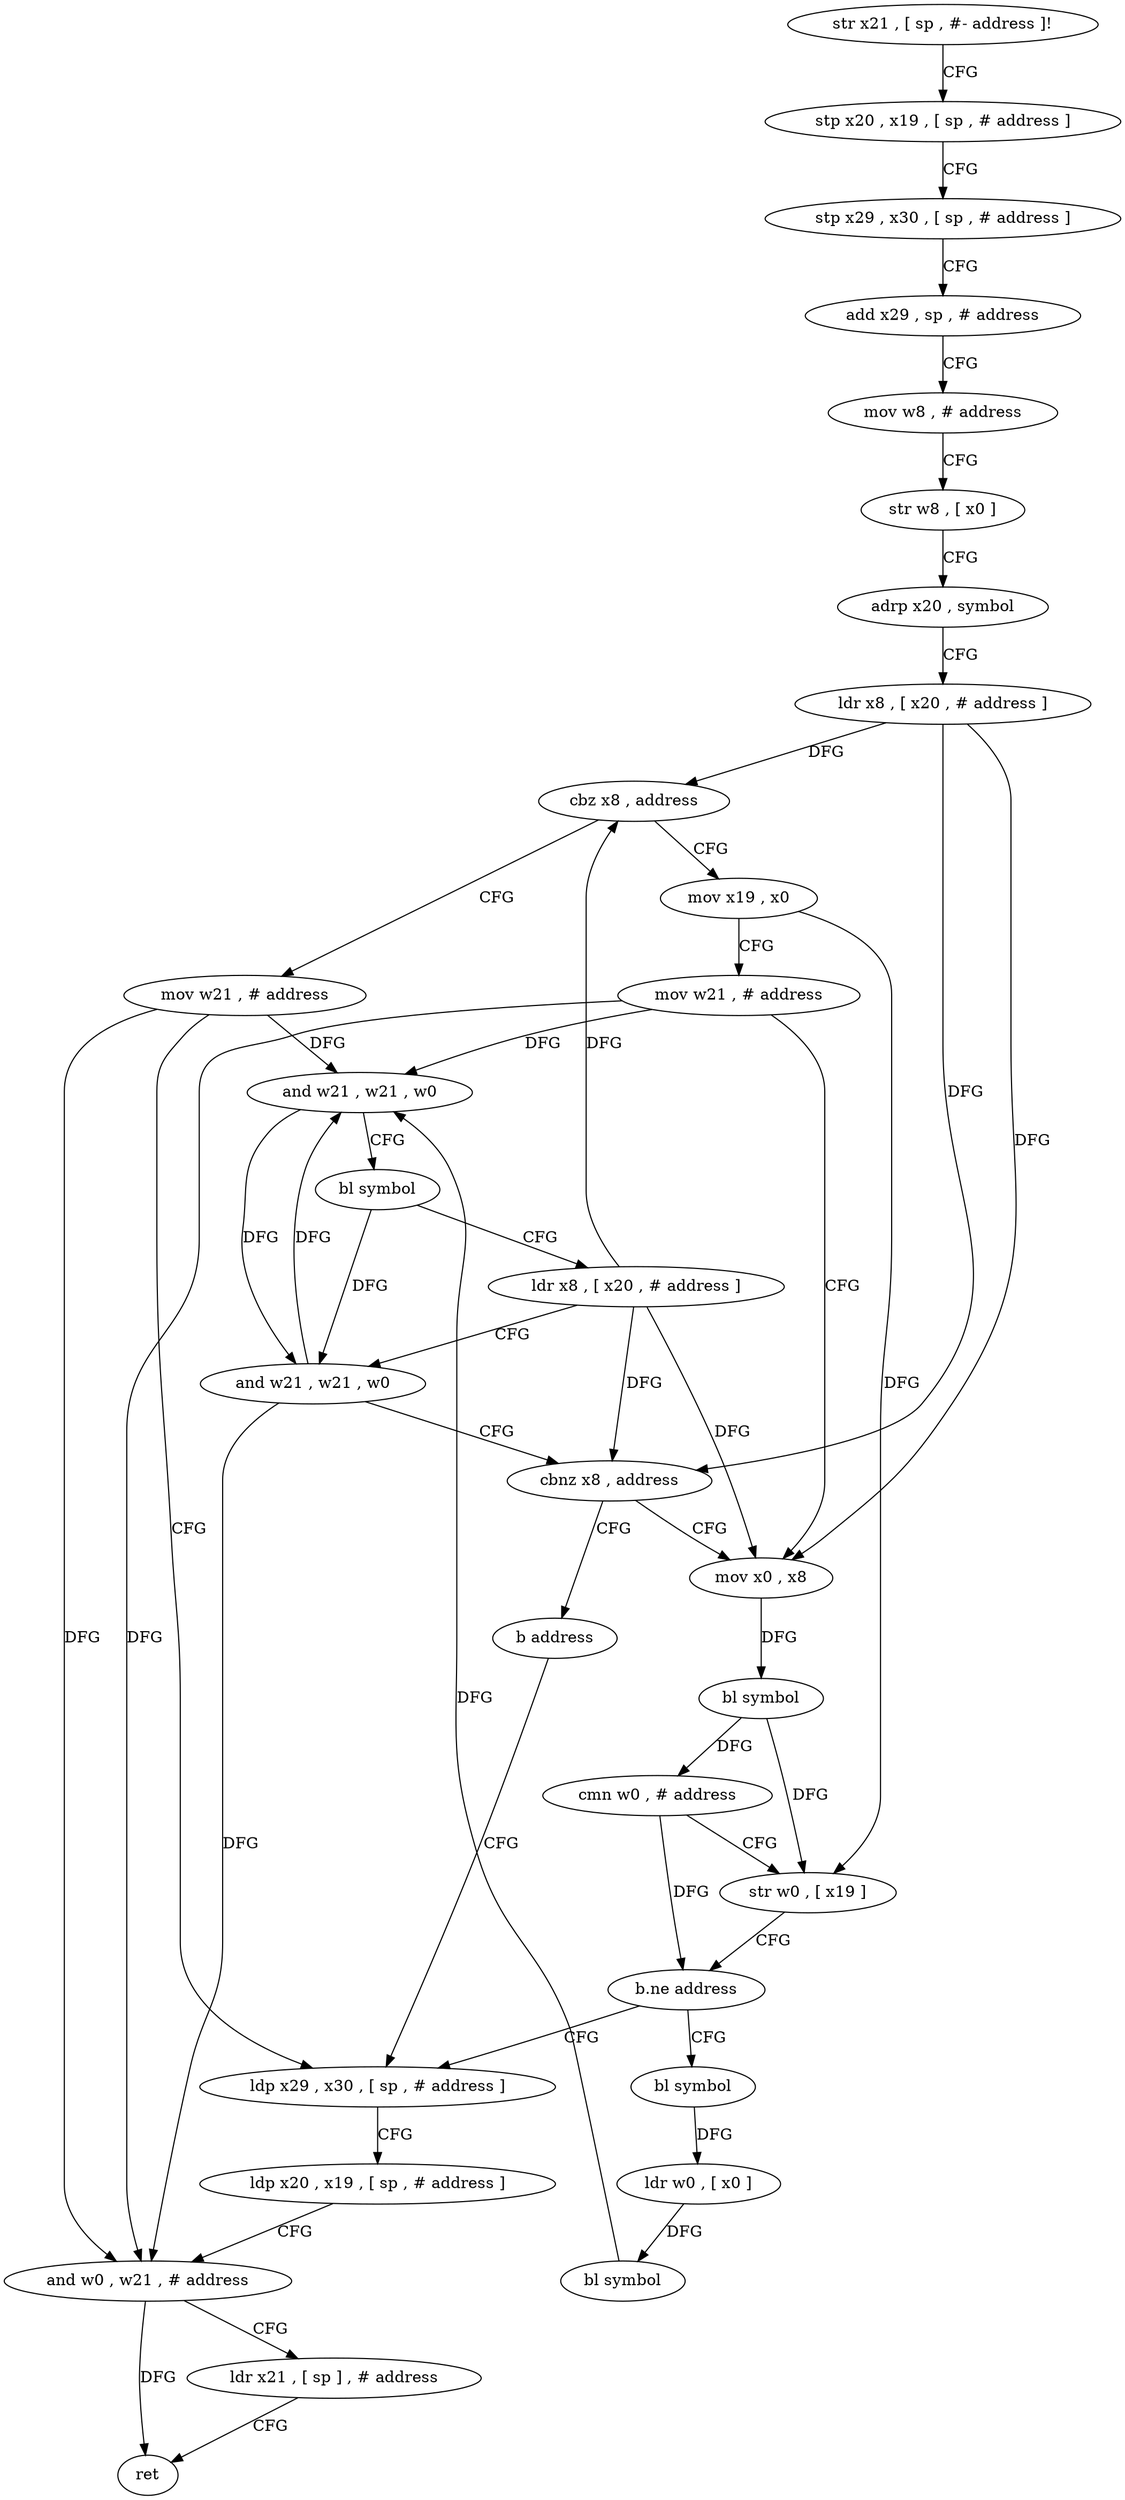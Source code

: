 digraph "func" {
"4211812" [label = "str x21 , [ sp , #- address ]!" ]
"4211816" [label = "stp x20 , x19 , [ sp , # address ]" ]
"4211820" [label = "stp x29 , x30 , [ sp , # address ]" ]
"4211824" [label = "add x29 , sp , # address" ]
"4211828" [label = "mov w8 , # address" ]
"4211832" [label = "str w8 , [ x0 ]" ]
"4211836" [label = "adrp x20 , symbol" ]
"4211840" [label = "ldr x8 , [ x20 , # address ]" ]
"4211844" [label = "cbz x8 , address" ]
"4211912" [label = "mov w21 , # address" ]
"4211848" [label = "mov x19 , x0" ]
"4211916" [label = "ldp x29 , x30 , [ sp , # address ]" ]
"4211852" [label = "mov w21 , # address" ]
"4211856" [label = "mov x0 , x8" ]
"4211920" [label = "ldp x20 , x19 , [ sp , # address ]" ]
"4211924" [label = "and w0 , w21 , # address" ]
"4211928" [label = "ldr x21 , [ sp ] , # address" ]
"4211932" [label = "ret" ]
"4211876" [label = "bl symbol" ]
"4211880" [label = "ldr w0 , [ x0 ]" ]
"4211884" [label = "bl symbol" ]
"4211888" [label = "and w21 , w21 , w0" ]
"4211892" [label = "bl symbol" ]
"4211896" [label = "ldr x8 , [ x20 , # address ]" ]
"4211900" [label = "and w21 , w21 , w0" ]
"4211904" [label = "cbnz x8 , address" ]
"4211908" [label = "b address" ]
"4211860" [label = "bl symbol" ]
"4211864" [label = "cmn w0 , # address" ]
"4211868" [label = "str w0 , [ x19 ]" ]
"4211872" [label = "b.ne address" ]
"4211812" -> "4211816" [ label = "CFG" ]
"4211816" -> "4211820" [ label = "CFG" ]
"4211820" -> "4211824" [ label = "CFG" ]
"4211824" -> "4211828" [ label = "CFG" ]
"4211828" -> "4211832" [ label = "CFG" ]
"4211832" -> "4211836" [ label = "CFG" ]
"4211836" -> "4211840" [ label = "CFG" ]
"4211840" -> "4211844" [ label = "DFG" ]
"4211840" -> "4211856" [ label = "DFG" ]
"4211840" -> "4211904" [ label = "DFG" ]
"4211844" -> "4211912" [ label = "CFG" ]
"4211844" -> "4211848" [ label = "CFG" ]
"4211912" -> "4211916" [ label = "CFG" ]
"4211912" -> "4211924" [ label = "DFG" ]
"4211912" -> "4211888" [ label = "DFG" ]
"4211848" -> "4211852" [ label = "CFG" ]
"4211848" -> "4211868" [ label = "DFG" ]
"4211916" -> "4211920" [ label = "CFG" ]
"4211852" -> "4211856" [ label = "CFG" ]
"4211852" -> "4211924" [ label = "DFG" ]
"4211852" -> "4211888" [ label = "DFG" ]
"4211856" -> "4211860" [ label = "DFG" ]
"4211920" -> "4211924" [ label = "CFG" ]
"4211924" -> "4211928" [ label = "CFG" ]
"4211924" -> "4211932" [ label = "DFG" ]
"4211928" -> "4211932" [ label = "CFG" ]
"4211876" -> "4211880" [ label = "DFG" ]
"4211880" -> "4211884" [ label = "DFG" ]
"4211884" -> "4211888" [ label = "DFG" ]
"4211888" -> "4211892" [ label = "CFG" ]
"4211888" -> "4211900" [ label = "DFG" ]
"4211892" -> "4211896" [ label = "CFG" ]
"4211892" -> "4211900" [ label = "DFG" ]
"4211896" -> "4211900" [ label = "CFG" ]
"4211896" -> "4211844" [ label = "DFG" ]
"4211896" -> "4211856" [ label = "DFG" ]
"4211896" -> "4211904" [ label = "DFG" ]
"4211900" -> "4211904" [ label = "CFG" ]
"4211900" -> "4211924" [ label = "DFG" ]
"4211900" -> "4211888" [ label = "DFG" ]
"4211904" -> "4211856" [ label = "CFG" ]
"4211904" -> "4211908" [ label = "CFG" ]
"4211908" -> "4211916" [ label = "CFG" ]
"4211860" -> "4211864" [ label = "DFG" ]
"4211860" -> "4211868" [ label = "DFG" ]
"4211864" -> "4211868" [ label = "CFG" ]
"4211864" -> "4211872" [ label = "DFG" ]
"4211868" -> "4211872" [ label = "CFG" ]
"4211872" -> "4211916" [ label = "CFG" ]
"4211872" -> "4211876" [ label = "CFG" ]
}
